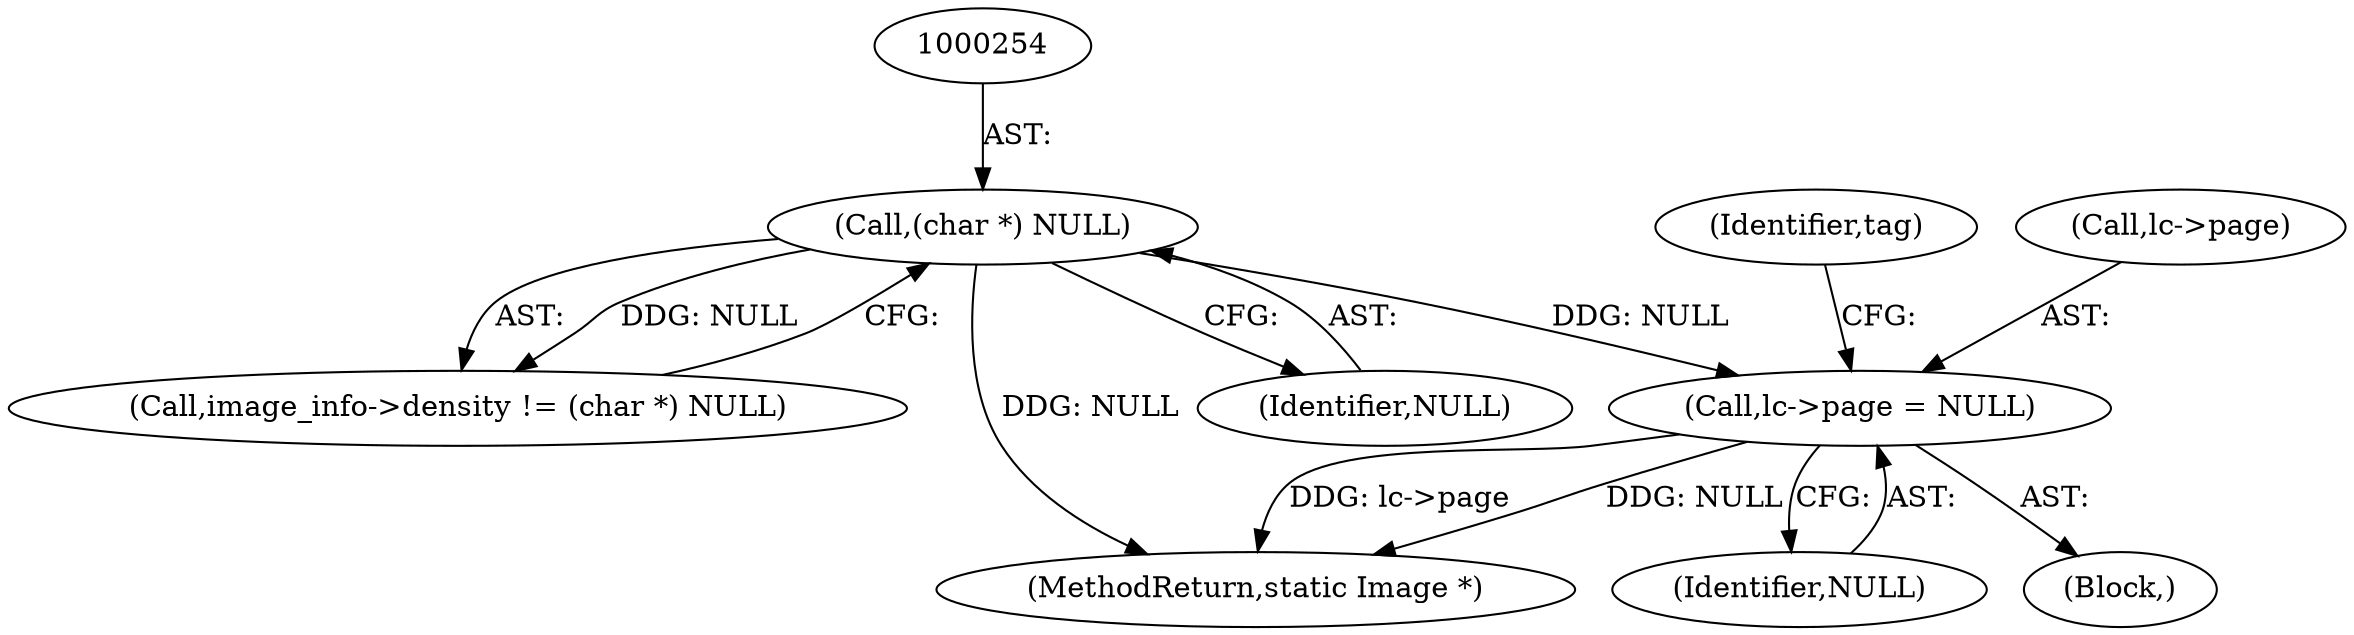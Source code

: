 digraph "0_ImageMagick_f6e9d0d9955e85bdd7540b251cd50d598dacc5e6_11@pointer" {
"1000501" [label="(Call,lc->page = NULL)"];
"1000253" [label="(Call,(char *) NULL)"];
"1000253" [label="(Call,(char *) NULL)"];
"1000501" [label="(Call,lc->page = NULL)"];
"1000255" [label="(Identifier,NULL)"];
"1000496" [label="(Block,)"];
"1000249" [label="(Call,image_info->density != (char *) NULL)"];
"1000516" [label="(MethodReturn,static Image *)"];
"1000505" [label="(Identifier,NULL)"];
"1000508" [label="(Identifier,tag)"];
"1000502" [label="(Call,lc->page)"];
"1000501" -> "1000496"  [label="AST: "];
"1000501" -> "1000505"  [label="CFG: "];
"1000502" -> "1000501"  [label="AST: "];
"1000505" -> "1000501"  [label="AST: "];
"1000508" -> "1000501"  [label="CFG: "];
"1000501" -> "1000516"  [label="DDG: lc->page"];
"1000501" -> "1000516"  [label="DDG: NULL"];
"1000253" -> "1000501"  [label="DDG: NULL"];
"1000253" -> "1000249"  [label="AST: "];
"1000253" -> "1000255"  [label="CFG: "];
"1000254" -> "1000253"  [label="AST: "];
"1000255" -> "1000253"  [label="AST: "];
"1000249" -> "1000253"  [label="CFG: "];
"1000253" -> "1000516"  [label="DDG: NULL"];
"1000253" -> "1000249"  [label="DDG: NULL"];
}
